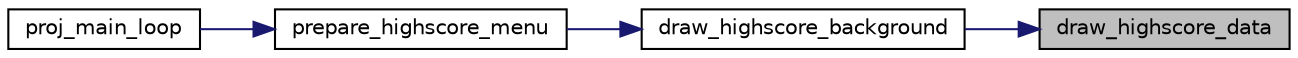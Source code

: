 digraph "draw_highscore_data"
{
 // LATEX_PDF_SIZE
  edge [fontname="Helvetica",fontsize="10",labelfontname="Helvetica",labelfontsize="10"];
  node [fontname="Helvetica",fontsize="10",shape=record];
  rankdir="RL";
  Node1 [label="draw_highscore_data",height=0.2,width=0.4,color="black", fillcolor="grey75", style="filled", fontcolor="black",tooltip="Draws the highscore data on the background buffer."];
  Node1 -> Node2 [dir="back",color="midnightblue",fontsize="10",style="solid",fontname="Helvetica"];
  Node2 [label="draw_highscore_background",height=0.2,width=0.4,color="black", fillcolor="white", style="filled",URL="$sprite_8h.html#ab860f4d0de8b51748e40d579c48e31dc",tooltip="Draws the highscore background on the background buffer."];
  Node2 -> Node3 [dir="back",color="midnightblue",fontsize="10",style="solid",fontname="Helvetica"];
  Node3 [label="prepare_highscore_menu",height=0.2,width=0.4,color="black", fillcolor="white", style="filled",URL="$highscore_8c.html#af2a9268e3705ab4d2bb5fbb6b8c409fa",tooltip=" "];
  Node3 -> Node4 [dir="back",color="midnightblue",fontsize="10",style="solid",fontname="Helvetica"];
  Node4 [label="proj_main_loop",height=0.2,width=0.4,color="black", fillcolor="white", style="filled",URL="$proj_8c.html#a2a16f651eccbd248e1ad3b3b924b143b",tooltip=" "];
}
